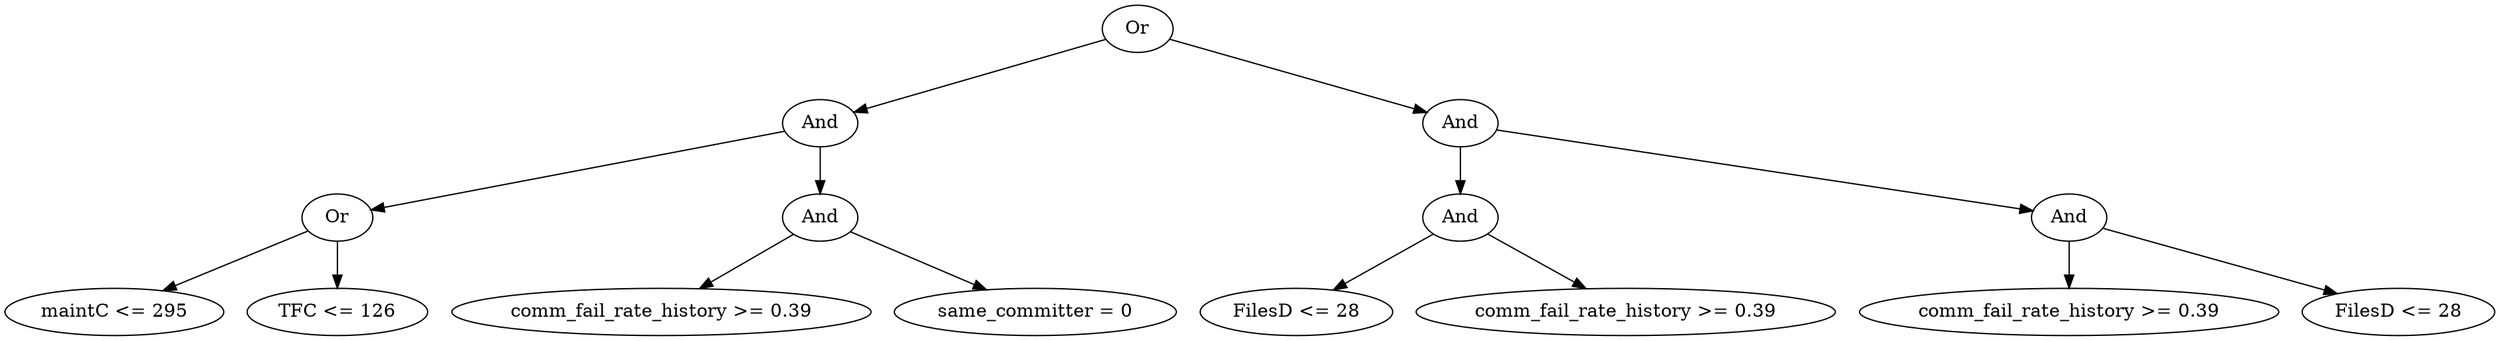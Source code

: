 digraph G {
	graph [bb="0,0,1545.1,252",
		dpi=78
	];
	node [label="\N"];
	1	 [height=0.5,
		label=Or,
		pos="703.64,234",
		width=0.75];
	2	 [height=0.5,
		label=And,
		pos="507.64,162",
		width=0.75];
	1 -> 2	 [pos="e,530.87,171.29 680.39,224.7 645.62,212.28 579.93,188.81 540.34,174.68"];
	3	 [height=0.5,
		label=And,
		pos="904.64,162",
		width=0.75];
	1 -> 3	 [pos="e,881.34,171.11 727.09,224.83 762.88,212.37 831.22,188.57 871.88,174.41"];
	4	 [height=0.5,
		label=Or,
		pos="206.64,90",
		width=0.75];
	2 -> 4	 [pos="e,231.93,96.88 482.5,155.15 428.94,142.7 303.48,113.52 241.94,99.209"];
	5	 [height=0.5,
		label=And,
		pos="507.64,90",
		width=0.75];
	2 -> 5	 [pos="e,507.64,108.1 507.64,143.7 507.64,135.98 507.64,126.71 507.64,118.11"];
	8	 [height=0.5,
		label="maintC <= 295",
		pos="65.644,18",
		width=1.8234];
	4 -> 8	 [pos="e,96.044,34.092 185.54,78.52 164.39,68.024 131.34,51.615 105.29,38.682"];
	9	 [height=0.5,
		label="TFC <= 126",
		pos="206.64,18",
		width=1.5887];
	4 -> 9	 [pos="e,206.64,36.104 206.64,71.697 206.64,63.983 206.64,54.712 206.64,46.112"];
	10	 [height=0.5,
		label="comm_fail_rate_history >= 0.39",
		pos="409.64,18",
		width=3.5566];
	5 -> 10	 [pos="e,433.06,35.722 489.67,76.161 476.24,66.57 457.53,53.207 441.58,41.813"];
	11	 [height=0.5,
		label="same_committer = 0",
		pos="640.64,18",
		width=2.3651];
	5 -> 11	 [pos="e,610.49,34.868 528.13,78.216 547.65,67.946 577.53,52.22 601.59,39.555"];
	6	 [height=0.5,
		label=And,
		pos="904.64,90",
		width=0.75];
	3 -> 6	 [pos="e,904.64,108.1 904.64,143.7 904.64,135.98 904.64,126.71 904.64,118.11"];
	7	 [height=0.5,
		label=And,
		pos="1281.6,90",
		width=0.75];
	3 -> 7	 [pos="e,1256,95.763 930.26,156.24 995.95,144.05 1170.5,111.63 1246,97.615"];
	12	 [height=0.5,
		label="FilesD <= 28",
		pos="802.64,18",
		width=1.6249];
	6 -> 12	 [pos="e,825.36,34.591 886.41,76.485 871.87,66.506 851.16,52.297 833.98,40.503"];
	13	 [height=0.5,
		label="comm_fail_rate_history >= 0.39",
		pos="1007.6,18",
		width=3.5566];
	6 -> 13	 [pos="e,982.81,35.878 923.06,76.485 937.25,66.841 957.25,53.246 974.24,41.698"];
	14	 [height=0.5,
		label="comm_fail_rate_history >= 0.39",
		pos="1281.6,18",
		width=3.5566];
	7 -> 14	 [pos="e,1281.6,36.104 1281.6,71.697 1281.6,63.983 1281.6,54.712 1281.6,46.112"];
	15	 [height=0.5,
		label="FilesD <= 28",
		pos="1486.6,18",
		width=1.6249];
	7 -> 15	 [pos="e,1448.8,31.913 1305.2,80.97 1337.7,69.842 1397.4,49.486 1439.4,35.147"];
}
